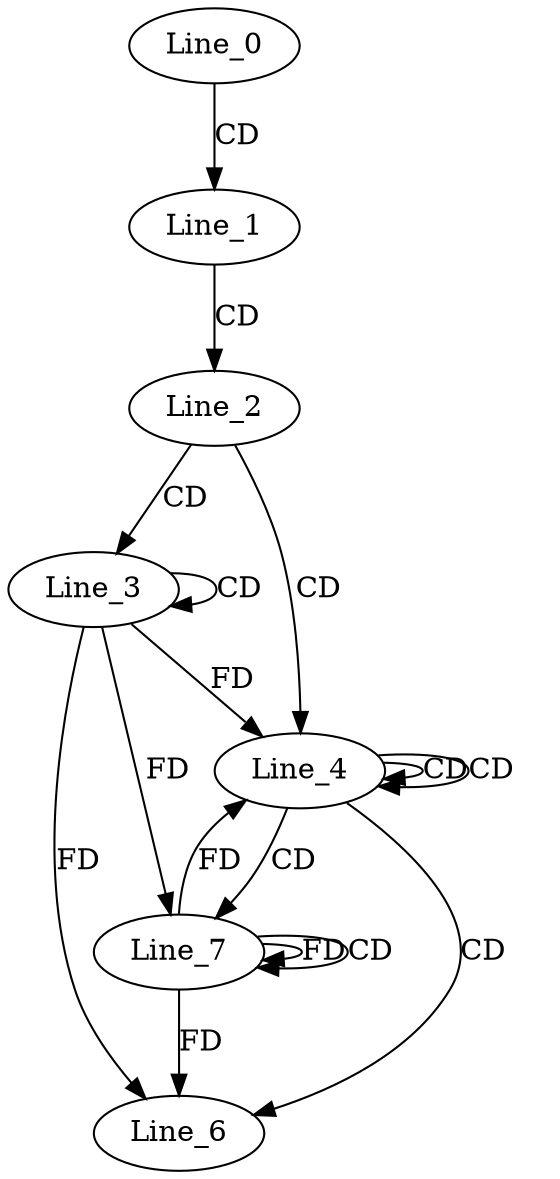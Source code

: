 digraph G {
  Line_0;
  Line_1;
  Line_2;
  Line_3;
  Line_3;
  Line_4;
  Line_4;
  Line_4;
  Line_6;
  Line_7;
  Line_7;
  Line_0 -> Line_1 [ label="CD" ];
  Line_1 -> Line_2 [ label="CD" ];
  Line_2 -> Line_3 [ label="CD" ];
  Line_3 -> Line_3 [ label="CD" ];
  Line_2 -> Line_4 [ label="CD" ];
  Line_4 -> Line_4 [ label="CD" ];
  Line_4 -> Line_4 [ label="CD" ];
  Line_3 -> Line_4 [ label="FD" ];
  Line_4 -> Line_6 [ label="CD" ];
  Line_3 -> Line_6 [ label="FD" ];
  Line_4 -> Line_7 [ label="CD" ];
  Line_7 -> Line_7 [ label="FD" ];
  Line_3 -> Line_7 [ label="FD" ];
  Line_7 -> Line_7 [ label="CD" ];
  Line_7 -> Line_4 [ label="FD" ];
  Line_7 -> Line_6 [ label="FD" ];
}
